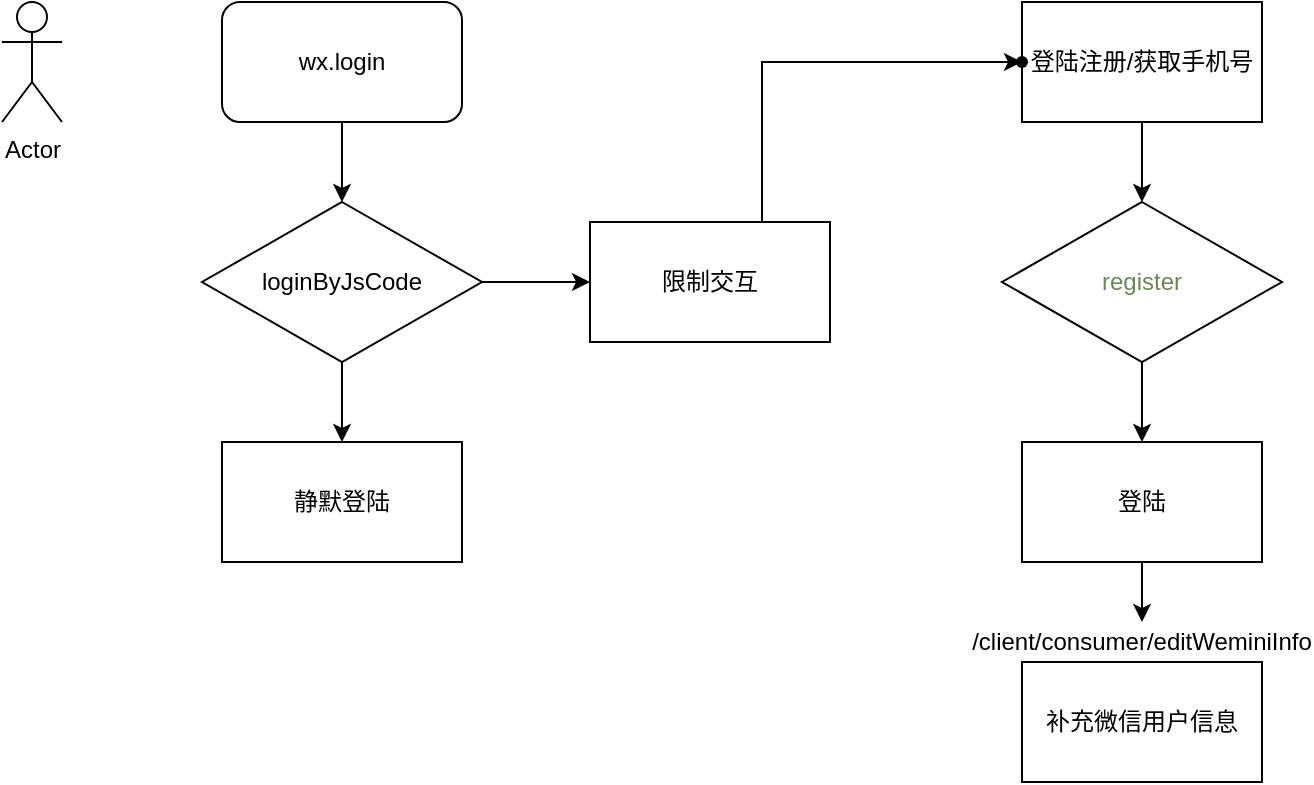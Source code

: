<mxfile version="14.6.3" type="github">
  <diagram id="sEBa5ADBy7XknchlgBoN" name="Page-1">
    <mxGraphModel dx="946" dy="517" grid="1" gridSize="10" guides="1" tooltips="1" connect="1" arrows="1" fold="1" page="1" pageScale="1" pageWidth="827" pageHeight="1169" math="0" shadow="0">
      <root>
        <mxCell id="0" />
        <mxCell id="1" parent="0" />
        <mxCell id="HSbLYqeqzpW2N70biLJ6-1" value="Actor" style="shape=umlActor;verticalLabelPosition=bottom;verticalAlign=top;html=1;outlineConnect=0;" parent="1" vertex="1">
          <mxGeometry x="60" y="160" width="30" height="60" as="geometry" />
        </mxCell>
        <mxCell id="s3C8XswOXUztUxWRcy_5-12" value="" style="edgeStyle=orthogonalEdgeStyle;rounded=0;orthogonalLoop=1;jettySize=auto;html=1;" edge="1" parent="1" source="HSbLYqeqzpW2N70biLJ6-2" target="s3C8XswOXUztUxWRcy_5-11">
          <mxGeometry relative="1" as="geometry" />
        </mxCell>
        <mxCell id="HSbLYqeqzpW2N70biLJ6-2" value="wx.login" style="rounded=1;whiteSpace=wrap;html=1;" parent="1" vertex="1">
          <mxGeometry x="170" y="160" width="120" height="60" as="geometry" />
        </mxCell>
        <mxCell id="s3C8XswOXUztUxWRcy_5-14" value="" style="edgeStyle=orthogonalEdgeStyle;rounded=0;orthogonalLoop=1;jettySize=auto;html=1;" edge="1" parent="1" source="s3C8XswOXUztUxWRcy_5-11" target="s3C8XswOXUztUxWRcy_5-13">
          <mxGeometry relative="1" as="geometry" />
        </mxCell>
        <mxCell id="s3C8XswOXUztUxWRcy_5-16" value="" style="edgeStyle=orthogonalEdgeStyle;rounded=0;orthogonalLoop=1;jettySize=auto;html=1;" edge="1" parent="1" source="s3C8XswOXUztUxWRcy_5-11" target="s3C8XswOXUztUxWRcy_5-15">
          <mxGeometry relative="1" as="geometry" />
        </mxCell>
        <mxCell id="s3C8XswOXUztUxWRcy_5-11" value="&lt;span&gt;loginByJsCode&lt;/span&gt;" style="rhombus;whiteSpace=wrap;html=1;" vertex="1" parent="1">
          <mxGeometry x="160" y="260" width="140" height="80" as="geometry" />
        </mxCell>
        <mxCell id="s3C8XswOXUztUxWRcy_5-13" value="静默登陆" style="rounded=0;whiteSpace=wrap;html=1;" vertex="1" parent="1">
          <mxGeometry x="170" y="380" width="120" height="60" as="geometry" />
        </mxCell>
        <mxCell id="s3C8XswOXUztUxWRcy_5-24" value="" style="edgeStyle=orthogonalEdgeStyle;rounded=0;orthogonalLoop=1;jettySize=auto;html=1;" edge="1" parent="1" source="s3C8XswOXUztUxWRcy_5-15" target="s3C8XswOXUztUxWRcy_5-23">
          <mxGeometry relative="1" as="geometry">
            <Array as="points">
              <mxPoint x="440" y="190" />
            </Array>
          </mxGeometry>
        </mxCell>
        <mxCell id="s3C8XswOXUztUxWRcy_5-15" value="限制交互" style="rounded=0;whiteSpace=wrap;html=1;" vertex="1" parent="1">
          <mxGeometry x="354" y="270" width="120" height="60" as="geometry" />
        </mxCell>
        <mxCell id="s3C8XswOXUztUxWRcy_5-22" value="" style="edgeStyle=orthogonalEdgeStyle;rounded=0;orthogonalLoop=1;jettySize=auto;html=1;" edge="1" parent="1" source="s3C8XswOXUztUxWRcy_5-19" target="s3C8XswOXUztUxWRcy_5-21">
          <mxGeometry relative="1" as="geometry" />
        </mxCell>
        <mxCell id="s3C8XswOXUztUxWRcy_5-19" value="登陆注册/获取手机号" style="rounded=0;whiteSpace=wrap;html=1;" vertex="1" parent="1">
          <mxGeometry x="570" y="160" width="120" height="60" as="geometry" />
        </mxCell>
        <mxCell id="s3C8XswOXUztUxWRcy_5-26" value="" style="edgeStyle=orthogonalEdgeStyle;rounded=0;orthogonalLoop=1;jettySize=auto;html=1;" edge="1" parent="1" source="s3C8XswOXUztUxWRcy_5-21" target="s3C8XswOXUztUxWRcy_5-25">
          <mxGeometry relative="1" as="geometry" />
        </mxCell>
        <mxCell id="s3C8XswOXUztUxWRcy_5-21" value="&lt;font color=&quot;#6a8759&quot;&gt;register&lt;/font&gt;" style="rhombus;whiteSpace=wrap;html=1;" vertex="1" parent="1">
          <mxGeometry x="560" y="260" width="140" height="80" as="geometry" />
        </mxCell>
        <mxCell id="s3C8XswOXUztUxWRcy_5-23" value="" style="shape=waypoint;size=6;pointerEvents=1;points=[];fillColor=#ffffff;resizable=0;rotatable=0;perimeter=centerPerimeter;snapToPoint=1;rounded=0;" vertex="1" parent="1">
          <mxGeometry x="550" y="170" width="40" height="40" as="geometry" />
        </mxCell>
        <mxCell id="s3C8XswOXUztUxWRcy_5-29" value="" style="edgeStyle=orthogonalEdgeStyle;rounded=0;orthogonalLoop=1;jettySize=auto;html=1;" edge="1" parent="1" source="s3C8XswOXUztUxWRcy_5-25" target="s3C8XswOXUztUxWRcy_5-28">
          <mxGeometry relative="1" as="geometry" />
        </mxCell>
        <mxCell id="s3C8XswOXUztUxWRcy_5-25" value="登陆" style="rounded=0;whiteSpace=wrap;html=1;" vertex="1" parent="1">
          <mxGeometry x="570" y="380" width="120" height="60" as="geometry" />
        </mxCell>
        <mxCell id="s3C8XswOXUztUxWRcy_5-27" value="补充微信用户信息" style="rounded=0;whiteSpace=wrap;html=1;" vertex="1" parent="1">
          <mxGeometry x="570" y="490" width="120" height="60" as="geometry" />
        </mxCell>
        <mxCell id="s3C8XswOXUztUxWRcy_5-28" value="/client/consumer/editWeminiInfo" style="text;html=1;strokeColor=none;fillColor=none;align=center;verticalAlign=middle;whiteSpace=wrap;rounded=0;" vertex="1" parent="1">
          <mxGeometry x="610" y="470" width="40" height="20" as="geometry" />
        </mxCell>
      </root>
    </mxGraphModel>
  </diagram>
</mxfile>

